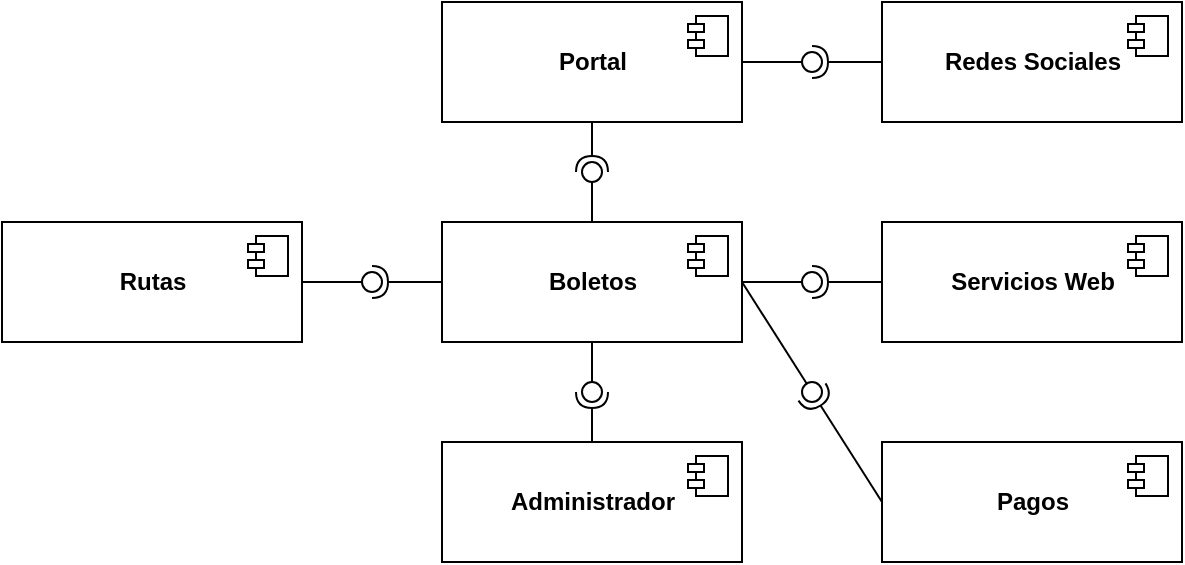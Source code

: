 <mxfile version="16.0.2" type="github">
  <diagram name="Page-1" id="b5b7bab2-c9e2-2cf4-8b2a-24fd1a2a6d21">
    <mxGraphModel dx="382" dy="36" grid="1" gridSize="10" guides="1" tooltips="1" connect="1" arrows="1" fold="1" page="0" pageScale="1" pageWidth="827" pageHeight="1169" background="none" math="0" shadow="0">
      <root>
        <mxCell id="0" />
        <mxCell id="1" parent="0" />
        <mxCell id="6ISBo3wkqhLb4_i3pzPR-1" value="&lt;b&gt;Portal&lt;/b&gt;" style="html=1;dropTarget=0;" parent="1" vertex="1">
          <mxGeometry x="980" y="440" width="150" height="60" as="geometry" />
        </mxCell>
        <mxCell id="6ISBo3wkqhLb4_i3pzPR-2" value="" style="shape=module;jettyWidth=8;jettyHeight=4;" parent="6ISBo3wkqhLb4_i3pzPR-1" vertex="1">
          <mxGeometry x="1" width="20" height="20" relative="1" as="geometry">
            <mxPoint x="-27" y="7" as="offset" />
          </mxGeometry>
        </mxCell>
        <mxCell id="P1B_I_KBHa_o6JljEtR9-3" value="&lt;b&gt;Boletos&lt;/b&gt;" style="html=1;dropTarget=0;" vertex="1" parent="1">
          <mxGeometry x="980" y="550" width="150" height="60" as="geometry" />
        </mxCell>
        <mxCell id="P1B_I_KBHa_o6JljEtR9-4" value="" style="shape=module;jettyWidth=8;jettyHeight=4;" vertex="1" parent="P1B_I_KBHa_o6JljEtR9-3">
          <mxGeometry x="1" width="20" height="20" relative="1" as="geometry">
            <mxPoint x="-27" y="7" as="offset" />
          </mxGeometry>
        </mxCell>
        <mxCell id="P1B_I_KBHa_o6JljEtR9-5" value="&lt;b&gt;Rutas&lt;/b&gt;" style="html=1;dropTarget=0;" vertex="1" parent="1">
          <mxGeometry x="760" y="550" width="150" height="60" as="geometry" />
        </mxCell>
        <mxCell id="P1B_I_KBHa_o6JljEtR9-6" value="" style="shape=module;jettyWidth=8;jettyHeight=4;" vertex="1" parent="P1B_I_KBHa_o6JljEtR9-5">
          <mxGeometry x="1" width="20" height="20" relative="1" as="geometry">
            <mxPoint x="-27" y="7" as="offset" />
          </mxGeometry>
        </mxCell>
        <mxCell id="P1B_I_KBHa_o6JljEtR9-7" value="&lt;b&gt;Servicios Web&lt;/b&gt;" style="html=1;dropTarget=0;" vertex="1" parent="1">
          <mxGeometry x="1200" y="550" width="150" height="60" as="geometry" />
        </mxCell>
        <mxCell id="P1B_I_KBHa_o6JljEtR9-8" value="" style="shape=module;jettyWidth=8;jettyHeight=4;" vertex="1" parent="P1B_I_KBHa_o6JljEtR9-7">
          <mxGeometry x="1" width="20" height="20" relative="1" as="geometry">
            <mxPoint x="-27" y="7" as="offset" />
          </mxGeometry>
        </mxCell>
        <mxCell id="P1B_I_KBHa_o6JljEtR9-9" value="&lt;b&gt;Redes Sociales&lt;/b&gt;" style="html=1;dropTarget=0;" vertex="1" parent="1">
          <mxGeometry x="1200" y="440" width="150" height="60" as="geometry" />
        </mxCell>
        <mxCell id="P1B_I_KBHa_o6JljEtR9-10" value="" style="shape=module;jettyWidth=8;jettyHeight=4;" vertex="1" parent="P1B_I_KBHa_o6JljEtR9-9">
          <mxGeometry x="1" width="20" height="20" relative="1" as="geometry">
            <mxPoint x="-27" y="7" as="offset" />
          </mxGeometry>
        </mxCell>
        <mxCell id="P1B_I_KBHa_o6JljEtR9-11" value="&lt;b&gt;Pagos&lt;/b&gt;" style="html=1;dropTarget=0;" vertex="1" parent="1">
          <mxGeometry x="1200" y="660" width="150" height="60" as="geometry" />
        </mxCell>
        <mxCell id="P1B_I_KBHa_o6JljEtR9-12" value="" style="shape=module;jettyWidth=8;jettyHeight=4;" vertex="1" parent="P1B_I_KBHa_o6JljEtR9-11">
          <mxGeometry x="1" width="20" height="20" relative="1" as="geometry">
            <mxPoint x="-27" y="7" as="offset" />
          </mxGeometry>
        </mxCell>
        <mxCell id="P1B_I_KBHa_o6JljEtR9-13" value="&lt;b&gt;Administrador&lt;/b&gt;" style="html=1;dropTarget=0;" vertex="1" parent="1">
          <mxGeometry x="980" y="660" width="150" height="60" as="geometry" />
        </mxCell>
        <mxCell id="P1B_I_KBHa_o6JljEtR9-14" value="" style="shape=module;jettyWidth=8;jettyHeight=4;" vertex="1" parent="P1B_I_KBHa_o6JljEtR9-13">
          <mxGeometry x="1" width="20" height="20" relative="1" as="geometry">
            <mxPoint x="-27" y="7" as="offset" />
          </mxGeometry>
        </mxCell>
        <mxCell id="P1B_I_KBHa_o6JljEtR9-15" value="" style="rounded=0;orthogonalLoop=1;jettySize=auto;html=1;endArrow=none;endFill=0;sketch=0;sourcePerimeterSpacing=0;targetPerimeterSpacing=0;exitX=0.5;exitY=0;exitDx=0;exitDy=0;" edge="1" target="P1B_I_KBHa_o6JljEtR9-17" parent="1" source="P1B_I_KBHa_o6JljEtR9-3">
          <mxGeometry relative="1" as="geometry">
            <mxPoint x="1010" y="640" as="sourcePoint" />
          </mxGeometry>
        </mxCell>
        <mxCell id="P1B_I_KBHa_o6JljEtR9-16" value="" style="rounded=0;orthogonalLoop=1;jettySize=auto;html=1;endArrow=halfCircle;endFill=0;entryX=0.5;entryY=0.5;endSize=6;strokeWidth=1;sketch=0;exitX=0.5;exitY=1;exitDx=0;exitDy=0;" edge="1" target="P1B_I_KBHa_o6JljEtR9-17" parent="1" source="6ISBo3wkqhLb4_i3pzPR-1">
          <mxGeometry relative="1" as="geometry">
            <mxPoint x="920" y="635" as="sourcePoint" />
          </mxGeometry>
        </mxCell>
        <mxCell id="P1B_I_KBHa_o6JljEtR9-17" value="" style="ellipse;whiteSpace=wrap;html=1;align=center;aspect=fixed;resizable=0;points=[];outlineConnect=0;sketch=0;" vertex="1" parent="1">
          <mxGeometry x="1050" y="520" width="10" height="10" as="geometry" />
        </mxCell>
        <mxCell id="P1B_I_KBHa_o6JljEtR9-18" value="" style="rounded=0;orthogonalLoop=1;jettySize=auto;html=1;endArrow=none;endFill=0;sketch=0;sourcePerimeterSpacing=0;targetPerimeterSpacing=0;exitX=1;exitY=0.5;exitDx=0;exitDy=0;" edge="1" target="P1B_I_KBHa_o6JljEtR9-20" parent="1" source="P1B_I_KBHa_o6JljEtR9-5">
          <mxGeometry relative="1" as="geometry">
            <mxPoint x="880" y="635" as="sourcePoint" />
          </mxGeometry>
        </mxCell>
        <mxCell id="P1B_I_KBHa_o6JljEtR9-19" value="" style="rounded=0;orthogonalLoop=1;jettySize=auto;html=1;endArrow=halfCircle;endFill=0;entryX=0.5;entryY=0.5;endSize=6;strokeWidth=1;sketch=0;exitX=0;exitY=0.5;exitDx=0;exitDy=0;" edge="1" target="P1B_I_KBHa_o6JljEtR9-20" parent="1" source="P1B_I_KBHa_o6JljEtR9-3">
          <mxGeometry relative="1" as="geometry">
            <mxPoint x="920" y="635" as="sourcePoint" />
          </mxGeometry>
        </mxCell>
        <mxCell id="P1B_I_KBHa_o6JljEtR9-20" value="" style="ellipse;whiteSpace=wrap;html=1;align=center;aspect=fixed;resizable=0;points=[];outlineConnect=0;sketch=0;" vertex="1" parent="1">
          <mxGeometry x="940" y="575" width="10" height="10" as="geometry" />
        </mxCell>
        <mxCell id="P1B_I_KBHa_o6JljEtR9-22" value="" style="rounded=0;orthogonalLoop=1;jettySize=auto;html=1;endArrow=none;endFill=0;sketch=0;sourcePerimeterSpacing=0;targetPerimeterSpacing=0;exitX=1;exitY=0.5;exitDx=0;exitDy=0;" edge="1" target="P1B_I_KBHa_o6JljEtR9-24" parent="1" source="P1B_I_KBHa_o6JljEtR9-3">
          <mxGeometry relative="1" as="geometry">
            <mxPoint x="1020" y="635" as="sourcePoint" />
          </mxGeometry>
        </mxCell>
        <mxCell id="P1B_I_KBHa_o6JljEtR9-23" value="" style="rounded=0;orthogonalLoop=1;jettySize=auto;html=1;endArrow=halfCircle;endFill=0;entryX=0.5;entryY=0.5;endSize=6;strokeWidth=1;sketch=0;exitX=0;exitY=0.5;exitDx=0;exitDy=0;" edge="1" target="P1B_I_KBHa_o6JljEtR9-24" parent="1" source="P1B_I_KBHa_o6JljEtR9-7">
          <mxGeometry relative="1" as="geometry">
            <mxPoint x="1060" y="635" as="sourcePoint" />
          </mxGeometry>
        </mxCell>
        <mxCell id="P1B_I_KBHa_o6JljEtR9-24" value="" style="ellipse;whiteSpace=wrap;html=1;align=center;aspect=fixed;resizable=0;points=[];outlineConnect=0;sketch=0;" vertex="1" parent="1">
          <mxGeometry x="1160" y="575" width="10" height="10" as="geometry" />
        </mxCell>
        <mxCell id="P1B_I_KBHa_o6JljEtR9-25" value="" style="rounded=0;orthogonalLoop=1;jettySize=auto;html=1;endArrow=none;endFill=0;sketch=0;sourcePerimeterSpacing=0;targetPerimeterSpacing=0;exitX=1;exitY=0.5;exitDx=0;exitDy=0;" edge="1" target="P1B_I_KBHa_o6JljEtR9-27" parent="1" source="6ISBo3wkqhLb4_i3pzPR-1">
          <mxGeometry relative="1" as="geometry">
            <mxPoint x="1020" y="635" as="sourcePoint" />
          </mxGeometry>
        </mxCell>
        <mxCell id="P1B_I_KBHa_o6JljEtR9-26" value="" style="rounded=0;orthogonalLoop=1;jettySize=auto;html=1;endArrow=halfCircle;endFill=0;entryX=0.5;entryY=0.5;endSize=6;strokeWidth=1;sketch=0;exitX=0;exitY=0.5;exitDx=0;exitDy=0;" edge="1" target="P1B_I_KBHa_o6JljEtR9-27" parent="1" source="P1B_I_KBHa_o6JljEtR9-9">
          <mxGeometry relative="1" as="geometry">
            <mxPoint x="1060" y="635" as="sourcePoint" />
          </mxGeometry>
        </mxCell>
        <mxCell id="P1B_I_KBHa_o6JljEtR9-27" value="" style="ellipse;whiteSpace=wrap;html=1;align=center;aspect=fixed;resizable=0;points=[];outlineConnect=0;sketch=0;" vertex="1" parent="1">
          <mxGeometry x="1160" y="465" width="10" height="10" as="geometry" />
        </mxCell>
        <mxCell id="P1B_I_KBHa_o6JljEtR9-28" value="" style="rounded=0;orthogonalLoop=1;jettySize=auto;html=1;endArrow=none;endFill=0;sketch=0;sourcePerimeterSpacing=0;targetPerimeterSpacing=0;exitX=1;exitY=0.5;exitDx=0;exitDy=0;" edge="1" target="P1B_I_KBHa_o6JljEtR9-30" parent="1" source="P1B_I_KBHa_o6JljEtR9-3">
          <mxGeometry relative="1" as="geometry">
            <mxPoint x="1055" y="610" as="sourcePoint" />
          </mxGeometry>
        </mxCell>
        <mxCell id="P1B_I_KBHa_o6JljEtR9-29" value="" style="rounded=0;orthogonalLoop=1;jettySize=auto;html=1;endArrow=halfCircle;endFill=0;entryX=0.5;entryY=0.5;endSize=6;strokeWidth=1;sketch=0;exitX=0;exitY=0.5;exitDx=0;exitDy=0;" edge="1" target="P1B_I_KBHa_o6JljEtR9-30" parent="1" source="P1B_I_KBHa_o6JljEtR9-11">
          <mxGeometry relative="1" as="geometry">
            <mxPoint x="1060" y="635" as="sourcePoint" />
          </mxGeometry>
        </mxCell>
        <mxCell id="P1B_I_KBHa_o6JljEtR9-30" value="" style="ellipse;whiteSpace=wrap;html=1;align=center;aspect=fixed;resizable=0;points=[];outlineConnect=0;sketch=0;" vertex="1" parent="1">
          <mxGeometry x="1160" y="630" width="10" height="10" as="geometry" />
        </mxCell>
        <mxCell id="P1B_I_KBHa_o6JljEtR9-31" value="" style="rounded=0;orthogonalLoop=1;jettySize=auto;html=1;endArrow=none;endFill=0;sketch=0;sourcePerimeterSpacing=0;targetPerimeterSpacing=0;exitX=0.5;exitY=1;exitDx=0;exitDy=0;" edge="1" target="P1B_I_KBHa_o6JljEtR9-33" parent="1" source="P1B_I_KBHa_o6JljEtR9-3">
          <mxGeometry relative="1" as="geometry">
            <mxPoint x="1020" y="635" as="sourcePoint" />
          </mxGeometry>
        </mxCell>
        <mxCell id="P1B_I_KBHa_o6JljEtR9-32" value="" style="rounded=0;orthogonalLoop=1;jettySize=auto;html=1;endArrow=halfCircle;endFill=0;entryX=0.5;entryY=0.5;endSize=6;strokeWidth=1;sketch=0;exitX=0.5;exitY=0;exitDx=0;exitDy=0;" edge="1" target="P1B_I_KBHa_o6JljEtR9-33" parent="1" source="P1B_I_KBHa_o6JljEtR9-13">
          <mxGeometry relative="1" as="geometry">
            <mxPoint x="1060" y="635" as="sourcePoint" />
          </mxGeometry>
        </mxCell>
        <mxCell id="P1B_I_KBHa_o6JljEtR9-33" value="" style="ellipse;whiteSpace=wrap;html=1;align=center;aspect=fixed;resizable=0;points=[];outlineConnect=0;sketch=0;" vertex="1" parent="1">
          <mxGeometry x="1050" y="630" width="10" height="10" as="geometry" />
        </mxCell>
      </root>
    </mxGraphModel>
  </diagram>
</mxfile>
